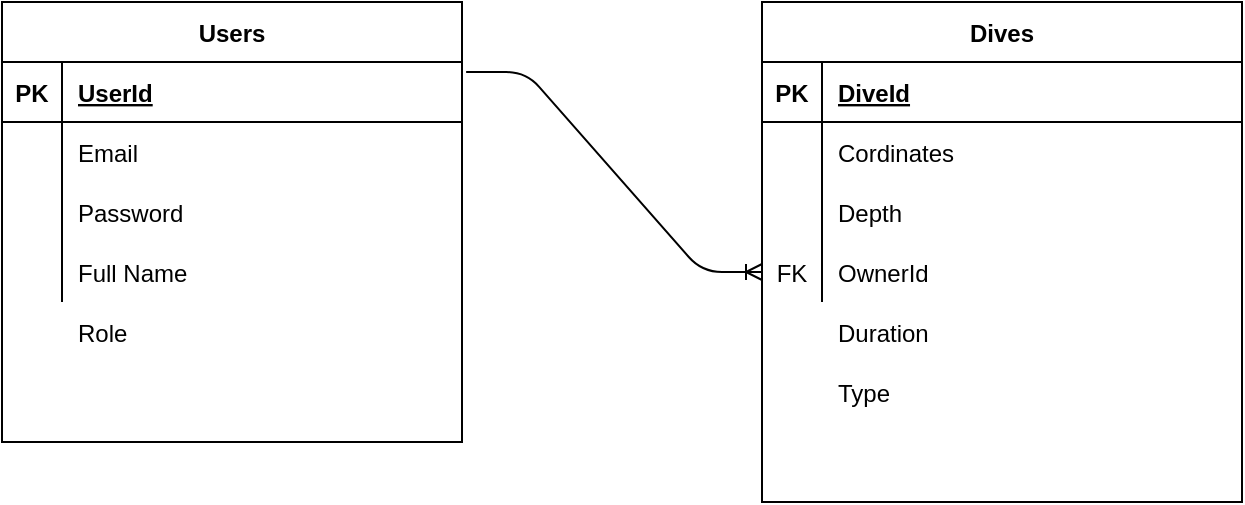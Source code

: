 <mxfile version="14.7.3" type="device"><diagram id="p_3taxRamRkuJtH6WBF1" name="Page-1"><mxGraphModel dx="1422" dy="810" grid="1" gridSize="10" guides="1" tooltips="1" connect="1" arrows="1" fold="1" page="1" pageScale="1" pageWidth="850" pageHeight="1100" math="0" shadow="0"><root><mxCell id="0"/><mxCell id="1" parent="0"/><mxCell id="HEBmZg-FndiCLQs-7Mhp-5" value="Users" style="shape=table;startSize=30;container=1;collapsible=1;childLayout=tableLayout;fixedRows=1;rowLines=0;fontStyle=1;align=center;resizeLast=1;" vertex="1" parent="1"><mxGeometry x="60" y="90" width="230" height="220" as="geometry"/></mxCell><mxCell id="HEBmZg-FndiCLQs-7Mhp-6" value="" style="shape=partialRectangle;collapsible=0;dropTarget=0;pointerEvents=0;fillColor=none;top=0;left=0;bottom=1;right=0;points=[[0,0.5],[1,0.5]];portConstraint=eastwest;" vertex="1" parent="HEBmZg-FndiCLQs-7Mhp-5"><mxGeometry y="30" width="230" height="30" as="geometry"/></mxCell><mxCell id="HEBmZg-FndiCLQs-7Mhp-7" value="PK" style="shape=partialRectangle;connectable=0;fillColor=none;top=0;left=0;bottom=0;right=0;fontStyle=1;overflow=hidden;" vertex="1" parent="HEBmZg-FndiCLQs-7Mhp-6"><mxGeometry width="30" height="30" as="geometry"/></mxCell><mxCell id="HEBmZg-FndiCLQs-7Mhp-8" value="UserId" style="shape=partialRectangle;connectable=0;fillColor=none;top=0;left=0;bottom=0;right=0;align=left;spacingLeft=6;fontStyle=5;overflow=hidden;" vertex="1" parent="HEBmZg-FndiCLQs-7Mhp-6"><mxGeometry x="30" width="200" height="30" as="geometry"/></mxCell><mxCell id="HEBmZg-FndiCLQs-7Mhp-9" value="" style="shape=partialRectangle;collapsible=0;dropTarget=0;pointerEvents=0;fillColor=none;top=0;left=0;bottom=0;right=0;points=[[0,0.5],[1,0.5]];portConstraint=eastwest;" vertex="1" parent="HEBmZg-FndiCLQs-7Mhp-5"><mxGeometry y="60" width="230" height="30" as="geometry"/></mxCell><mxCell id="HEBmZg-FndiCLQs-7Mhp-10" value="" style="shape=partialRectangle;connectable=0;fillColor=none;top=0;left=0;bottom=0;right=0;editable=1;overflow=hidden;" vertex="1" parent="HEBmZg-FndiCLQs-7Mhp-9"><mxGeometry width="30" height="30" as="geometry"/></mxCell><mxCell id="HEBmZg-FndiCLQs-7Mhp-11" value="Email" style="shape=partialRectangle;connectable=0;fillColor=none;top=0;left=0;bottom=0;right=0;align=left;spacingLeft=6;overflow=hidden;" vertex="1" parent="HEBmZg-FndiCLQs-7Mhp-9"><mxGeometry x="30" width="200" height="30" as="geometry"/></mxCell><mxCell id="HEBmZg-FndiCLQs-7Mhp-12" value="" style="shape=partialRectangle;collapsible=0;dropTarget=0;pointerEvents=0;fillColor=none;top=0;left=0;bottom=0;right=0;points=[[0,0.5],[1,0.5]];portConstraint=eastwest;" vertex="1" parent="HEBmZg-FndiCLQs-7Mhp-5"><mxGeometry y="90" width="230" height="30" as="geometry"/></mxCell><mxCell id="HEBmZg-FndiCLQs-7Mhp-13" value="" style="shape=partialRectangle;connectable=0;fillColor=none;top=0;left=0;bottom=0;right=0;editable=1;overflow=hidden;" vertex="1" parent="HEBmZg-FndiCLQs-7Mhp-12"><mxGeometry width="30" height="30" as="geometry"/></mxCell><mxCell id="HEBmZg-FndiCLQs-7Mhp-14" value="Password" style="shape=partialRectangle;connectable=0;fillColor=none;top=0;left=0;bottom=0;right=0;align=left;spacingLeft=6;overflow=hidden;" vertex="1" parent="HEBmZg-FndiCLQs-7Mhp-12"><mxGeometry x="30" width="200" height="30" as="geometry"/></mxCell><mxCell id="HEBmZg-FndiCLQs-7Mhp-15" value="" style="shape=partialRectangle;collapsible=0;dropTarget=0;pointerEvents=0;fillColor=none;top=0;left=0;bottom=0;right=0;points=[[0,0.5],[1,0.5]];portConstraint=eastwest;" vertex="1" parent="HEBmZg-FndiCLQs-7Mhp-5"><mxGeometry y="120" width="230" height="30" as="geometry"/></mxCell><mxCell id="HEBmZg-FndiCLQs-7Mhp-16" value="" style="shape=partialRectangle;connectable=0;fillColor=none;top=0;left=0;bottom=0;right=0;editable=1;overflow=hidden;" vertex="1" parent="HEBmZg-FndiCLQs-7Mhp-15"><mxGeometry width="30" height="30" as="geometry"/></mxCell><mxCell id="HEBmZg-FndiCLQs-7Mhp-17" value="Full Name" style="shape=partialRectangle;connectable=0;fillColor=none;top=0;left=0;bottom=0;right=0;align=left;spacingLeft=6;overflow=hidden;" vertex="1" parent="HEBmZg-FndiCLQs-7Mhp-15"><mxGeometry x="30" width="200" height="30" as="geometry"/></mxCell><mxCell id="HEBmZg-FndiCLQs-7Mhp-18" value="Role" style="shape=partialRectangle;connectable=0;fillColor=none;top=0;left=0;bottom=0;right=0;align=left;spacingLeft=6;overflow=hidden;" vertex="1" parent="1"><mxGeometry x="90" y="240" width="150" height="30" as="geometry"/></mxCell><mxCell id="HEBmZg-FndiCLQs-7Mhp-20" value="Dives" style="shape=table;startSize=30;container=1;collapsible=1;childLayout=tableLayout;fixedRows=1;rowLines=0;fontStyle=1;align=center;resizeLast=1;" vertex="1" parent="1"><mxGeometry x="440" y="90" width="240" height="250" as="geometry"/></mxCell><mxCell id="HEBmZg-FndiCLQs-7Mhp-21" value="" style="shape=partialRectangle;collapsible=0;dropTarget=0;pointerEvents=0;fillColor=none;top=0;left=0;bottom=1;right=0;points=[[0,0.5],[1,0.5]];portConstraint=eastwest;" vertex="1" parent="HEBmZg-FndiCLQs-7Mhp-20"><mxGeometry y="30" width="240" height="30" as="geometry"/></mxCell><mxCell id="HEBmZg-FndiCLQs-7Mhp-22" value="PK" style="shape=partialRectangle;connectable=0;fillColor=none;top=0;left=0;bottom=0;right=0;fontStyle=1;overflow=hidden;" vertex="1" parent="HEBmZg-FndiCLQs-7Mhp-21"><mxGeometry width="30" height="30" as="geometry"/></mxCell><mxCell id="HEBmZg-FndiCLQs-7Mhp-23" value="DiveId" style="shape=partialRectangle;connectable=0;fillColor=none;top=0;left=0;bottom=0;right=0;align=left;spacingLeft=6;fontStyle=5;overflow=hidden;" vertex="1" parent="HEBmZg-FndiCLQs-7Mhp-21"><mxGeometry x="30" width="210" height="30" as="geometry"/></mxCell><mxCell id="HEBmZg-FndiCLQs-7Mhp-27" value="" style="shape=partialRectangle;collapsible=0;dropTarget=0;pointerEvents=0;fillColor=none;top=0;left=0;bottom=0;right=0;points=[[0,0.5],[1,0.5]];portConstraint=eastwest;" vertex="1" parent="HEBmZg-FndiCLQs-7Mhp-20"><mxGeometry y="60" width="240" height="30" as="geometry"/></mxCell><mxCell id="HEBmZg-FndiCLQs-7Mhp-28" value="" style="shape=partialRectangle;connectable=0;fillColor=none;top=0;left=0;bottom=0;right=0;editable=1;overflow=hidden;" vertex="1" parent="HEBmZg-FndiCLQs-7Mhp-27"><mxGeometry width="30" height="30" as="geometry"/></mxCell><mxCell id="HEBmZg-FndiCLQs-7Mhp-29" value="Cordinates" style="shape=partialRectangle;connectable=0;fillColor=none;top=0;left=0;bottom=0;right=0;align=left;spacingLeft=6;overflow=hidden;" vertex="1" parent="HEBmZg-FndiCLQs-7Mhp-27"><mxGeometry x="30" width="210" height="30" as="geometry"/></mxCell><mxCell id="HEBmZg-FndiCLQs-7Mhp-30" value="" style="shape=partialRectangle;collapsible=0;dropTarget=0;pointerEvents=0;fillColor=none;top=0;left=0;bottom=0;right=0;points=[[0,0.5],[1,0.5]];portConstraint=eastwest;" vertex="1" parent="HEBmZg-FndiCLQs-7Mhp-20"><mxGeometry y="90" width="240" height="30" as="geometry"/></mxCell><mxCell id="HEBmZg-FndiCLQs-7Mhp-31" value="" style="shape=partialRectangle;connectable=0;fillColor=none;top=0;left=0;bottom=0;right=0;editable=1;overflow=hidden;" vertex="1" parent="HEBmZg-FndiCLQs-7Mhp-30"><mxGeometry width="30" height="30" as="geometry"/></mxCell><mxCell id="HEBmZg-FndiCLQs-7Mhp-32" value="Depth" style="shape=partialRectangle;connectable=0;fillColor=none;top=0;left=0;bottom=0;right=0;align=left;spacingLeft=6;overflow=hidden;" vertex="1" parent="HEBmZg-FndiCLQs-7Mhp-30"><mxGeometry x="30" width="210" height="30" as="geometry"/></mxCell><mxCell id="HEBmZg-FndiCLQs-7Mhp-37" value="" style="shape=partialRectangle;collapsible=0;dropTarget=0;pointerEvents=0;fillColor=none;top=0;left=0;bottom=0;right=0;points=[[0,0.5],[1,0.5]];portConstraint=eastwest;" vertex="1" parent="HEBmZg-FndiCLQs-7Mhp-20"><mxGeometry y="120" width="240" height="30" as="geometry"/></mxCell><mxCell id="HEBmZg-FndiCLQs-7Mhp-38" value="FK" style="shape=partialRectangle;connectable=0;fillColor=none;top=0;left=0;bottom=0;right=0;fontStyle=0;overflow=hidden;" vertex="1" parent="HEBmZg-FndiCLQs-7Mhp-37"><mxGeometry width="30" height="30" as="geometry"/></mxCell><mxCell id="HEBmZg-FndiCLQs-7Mhp-39" value="OwnerId" style="shape=partialRectangle;connectable=0;fillColor=none;top=0;left=0;bottom=0;right=0;align=left;spacingLeft=6;fontStyle=0;overflow=hidden;" vertex="1" parent="HEBmZg-FndiCLQs-7Mhp-37"><mxGeometry x="30" width="210" height="30" as="geometry"/></mxCell><mxCell id="HEBmZg-FndiCLQs-7Mhp-33" value="Duration" style="shape=partialRectangle;connectable=0;fillColor=none;top=0;left=0;bottom=0;right=0;align=left;spacingLeft=6;overflow=hidden;" vertex="1" parent="1"><mxGeometry x="470" y="240" width="210" height="30" as="geometry"/></mxCell><mxCell id="HEBmZg-FndiCLQs-7Mhp-34" value="Type" style="shape=partialRectangle;connectable=0;fillColor=none;top=0;left=0;bottom=0;right=0;align=left;spacingLeft=6;overflow=hidden;" vertex="1" parent="1"><mxGeometry x="470" y="270" width="210" height="30" as="geometry"/></mxCell><mxCell id="HEBmZg-FndiCLQs-7Mhp-35" value="" style="edgeStyle=entityRelationEdgeStyle;fontSize=12;html=1;endArrow=ERoneToMany;exitX=1.009;exitY=0.167;exitDx=0;exitDy=0;exitPerimeter=0;" edge="1" parent="1" source="HEBmZg-FndiCLQs-7Mhp-6"><mxGeometry width="100" height="100" relative="1" as="geometry"><mxPoint x="340" y="190" as="sourcePoint"/><mxPoint x="440" y="225" as="targetPoint"/></mxGeometry></mxCell></root></mxGraphModel></diagram></mxfile>
